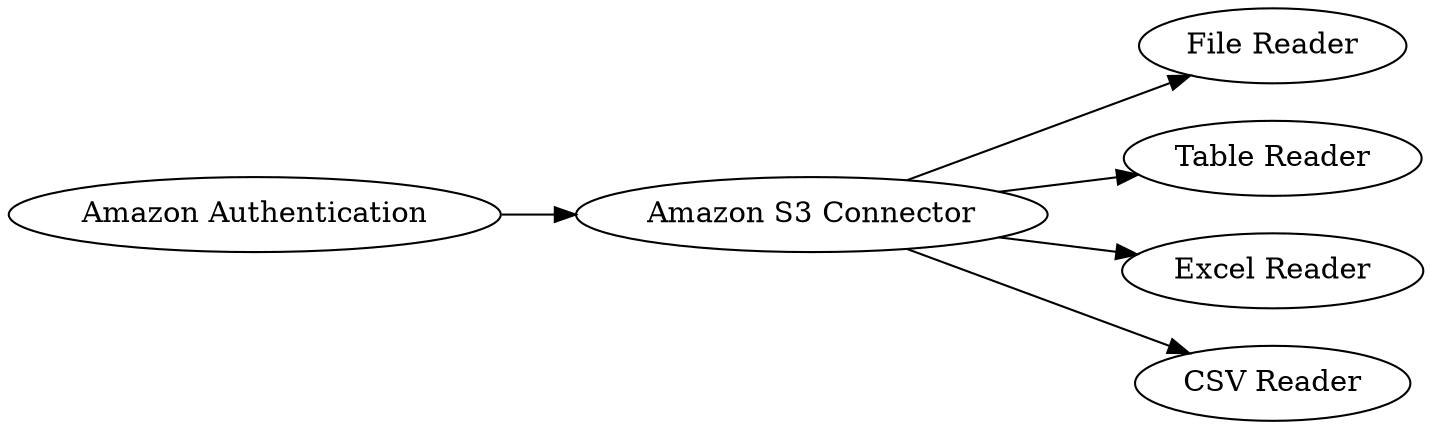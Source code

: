 digraph {
	"3740300208733006420_7" [label="Amazon Authentication"]
	"3740300208733006420_2" [label="Amazon S3 Connector"]
	"3740300208733006420_3" [label="File Reader"]
	"3740300208733006420_6" [label="Table Reader"]
	"3740300208733006420_4" [label="Excel Reader"]
	"3740300208733006420_5" [label="CSV Reader"]
	"3740300208733006420_2" -> "3740300208733006420_5"
	"3740300208733006420_2" -> "3740300208733006420_3"
	"3740300208733006420_2" -> "3740300208733006420_4"
	"3740300208733006420_2" -> "3740300208733006420_6"
	"3740300208733006420_7" -> "3740300208733006420_2"
	rankdir=LR
}

